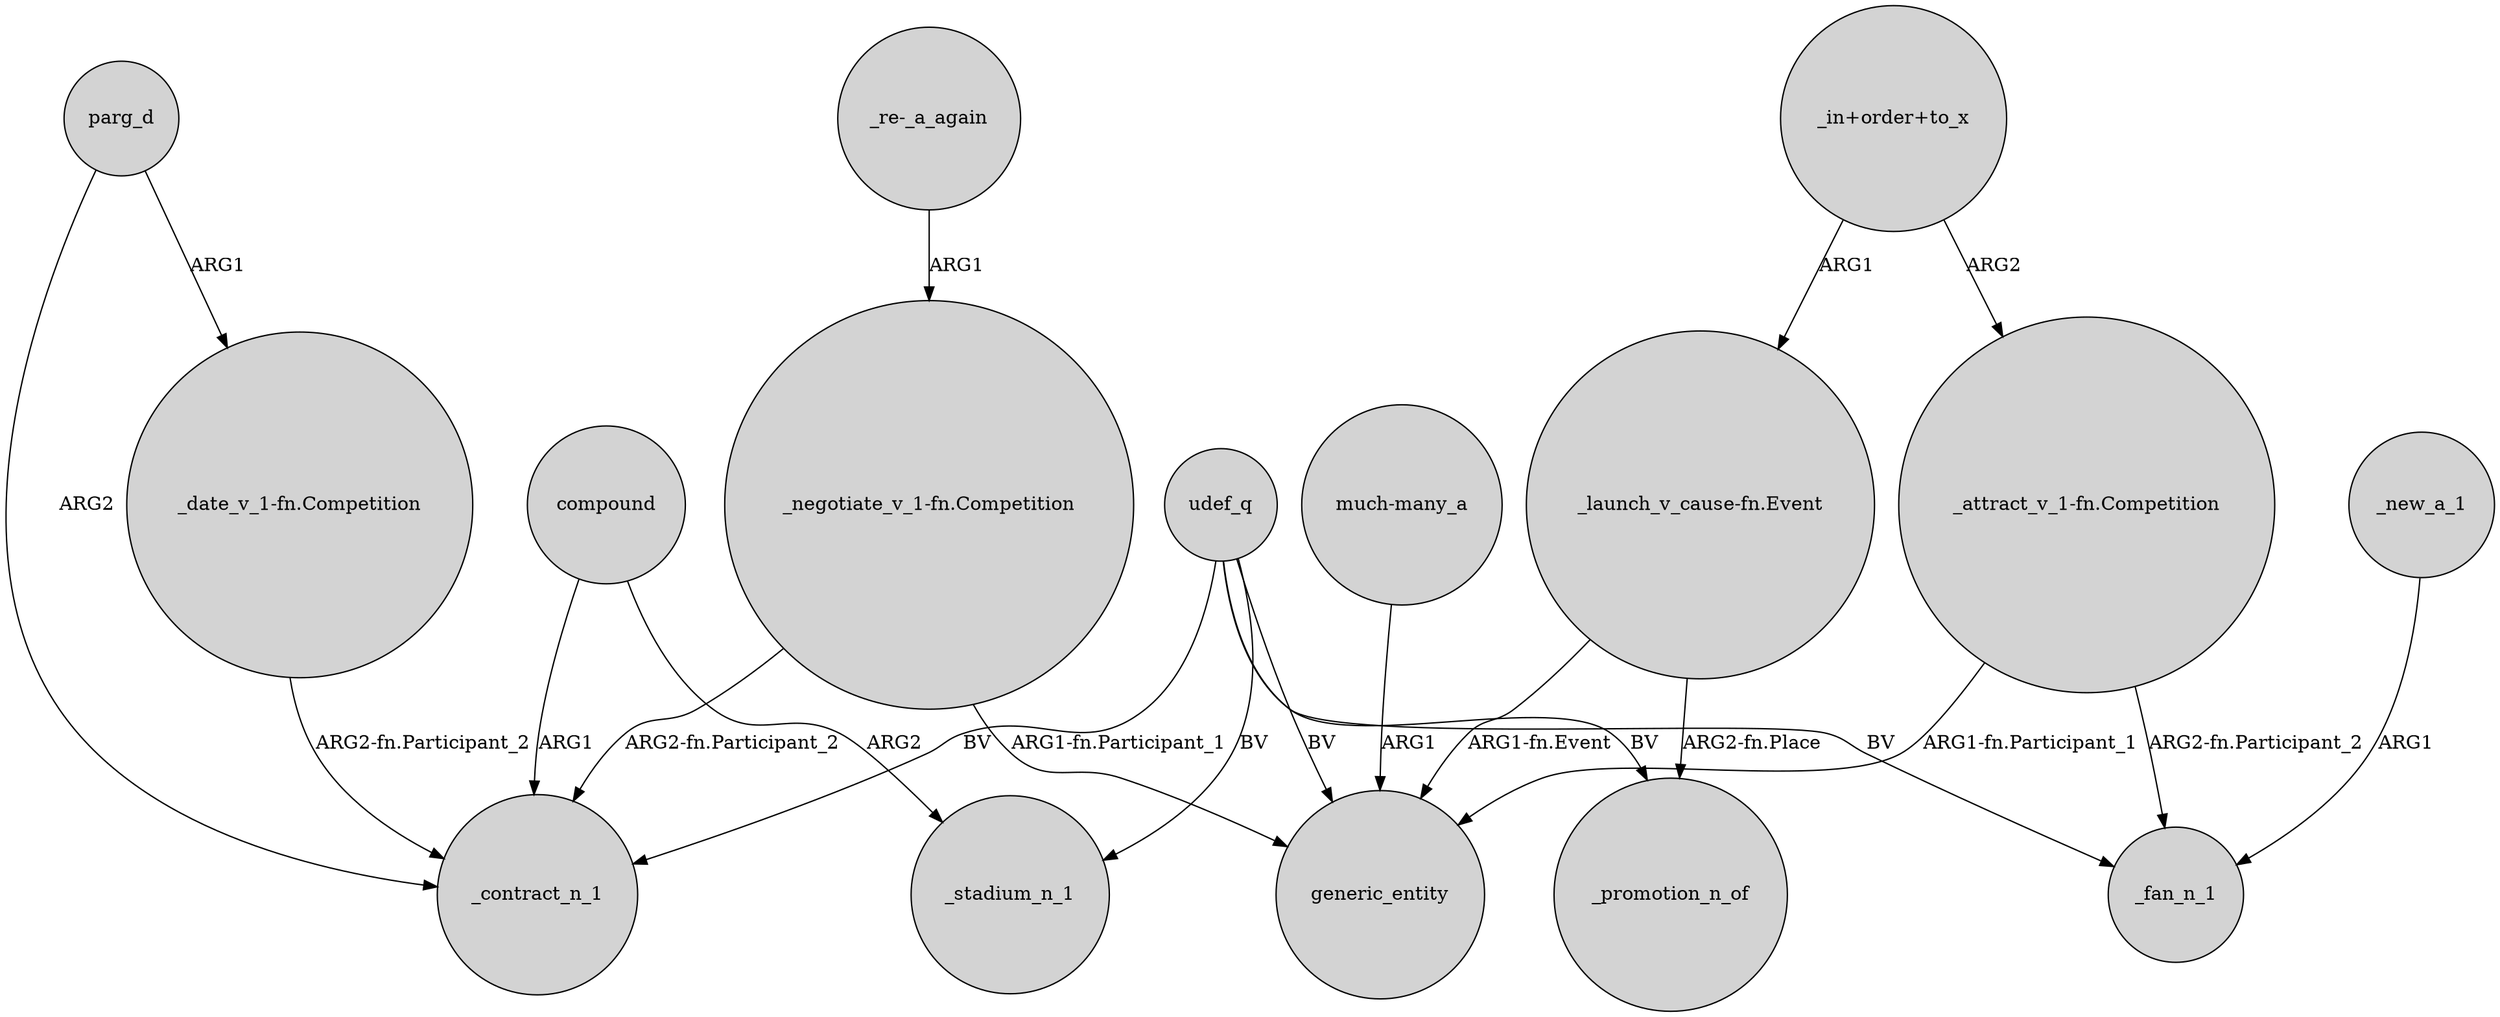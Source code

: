 digraph {
	node [shape=circle style=filled]
	parg_d -> _contract_n_1 [label=ARG2]
	compound -> _contract_n_1 [label=ARG1]
	"_in+order+to_x" -> "_launch_v_cause-fn.Event" [label=ARG1]
	compound -> _stadium_n_1 [label=ARG2]
	"_negotiate_v_1-fn.Competition" -> generic_entity [label="ARG1-fn.Participant_1"]
	parg_d -> "_date_v_1-fn.Competition" [label=ARG1]
	"_launch_v_cause-fn.Event" -> generic_entity [label="ARG1-fn.Event"]
	udef_q -> generic_entity [label=BV]
	udef_q -> _stadium_n_1 [label=BV]
	"_re-_a_again" -> "_negotiate_v_1-fn.Competition" [label=ARG1]
	"_in+order+to_x" -> "_attract_v_1-fn.Competition" [label=ARG2]
	_new_a_1 -> _fan_n_1 [label=ARG1]
	"much-many_a" -> generic_entity [label=ARG1]
	"_attract_v_1-fn.Competition" -> generic_entity [label="ARG1-fn.Participant_1"]
	udef_q -> _promotion_n_of [label=BV]
	udef_q -> _fan_n_1 [label=BV]
	"_date_v_1-fn.Competition" -> _contract_n_1 [label="ARG2-fn.Participant_2"]
	"_negotiate_v_1-fn.Competition" -> _contract_n_1 [label="ARG2-fn.Participant_2"]
	"_launch_v_cause-fn.Event" -> _promotion_n_of [label="ARG2-fn.Place"]
	udef_q -> _contract_n_1 [label=BV]
	"_attract_v_1-fn.Competition" -> _fan_n_1 [label="ARG2-fn.Participant_2"]
}
